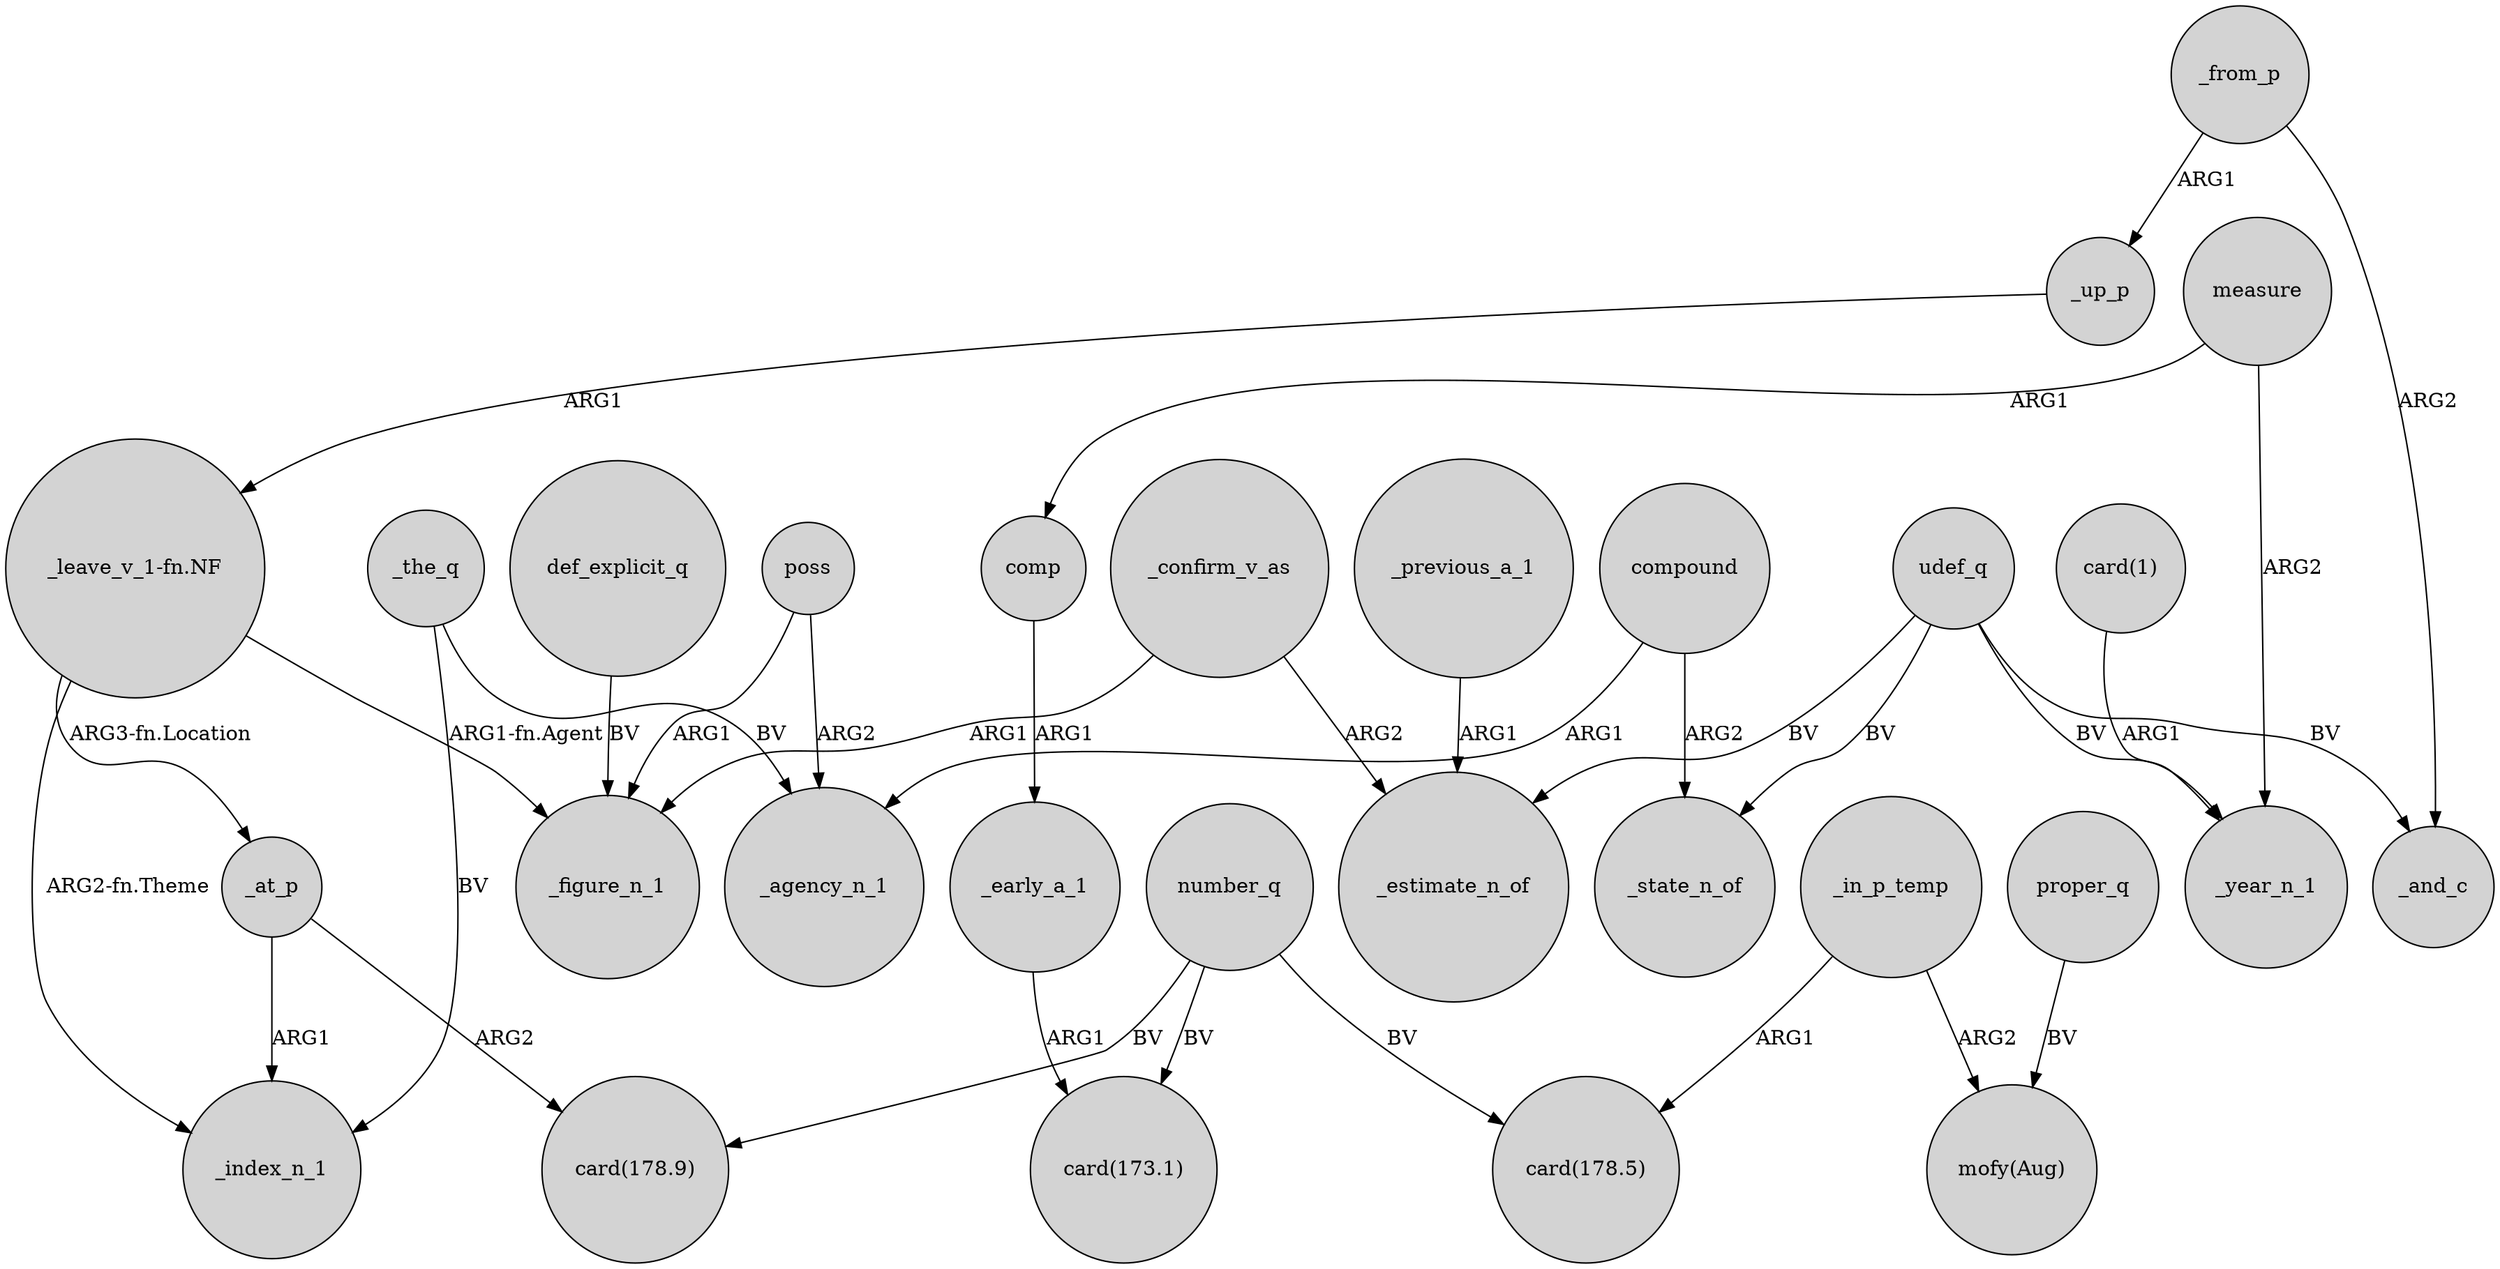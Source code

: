 digraph {
	node [shape=circle style=filled]
	"_leave_v_1-fn.NF" -> _figure_n_1 [label="ARG1-fn.Agent"]
	_the_q -> _agency_n_1 [label=BV]
	def_explicit_q -> _figure_n_1 [label=BV]
	compound -> _agency_n_1 [label=ARG1]
	_at_p -> _index_n_1 [label=ARG1]
	measure -> _year_n_1 [label=ARG2]
	udef_q -> _state_n_of [label=BV]
	_previous_a_1 -> _estimate_n_of [label=ARG1]
	number_q -> "card(178.5)" [label=BV]
	poss -> _figure_n_1 [label=ARG1]
	_from_p -> _up_p [label=ARG1]
	compound -> _state_n_of [label=ARG2]
	measure -> comp [label=ARG1]
	comp -> _early_a_1 [label=ARG1]
	_in_p_temp -> "card(178.5)" [label=ARG1]
	number_q -> "card(178.9)" [label=BV]
	_in_p_temp -> "mofy(Aug)" [label=ARG2]
	number_q -> "card(173.1)" [label=BV]
	_up_p -> "_leave_v_1-fn.NF" [label=ARG1]
	udef_q -> _estimate_n_of [label=BV]
	poss -> _agency_n_1 [label=ARG2]
	proper_q -> "mofy(Aug)" [label=BV]
	_at_p -> "card(178.9)" [label=ARG2]
	"_leave_v_1-fn.NF" -> _at_p [label="ARG3-fn.Location"]
	_confirm_v_as -> _estimate_n_of [label=ARG2]
	"_leave_v_1-fn.NF" -> _index_n_1 [label="ARG2-fn.Theme"]
	_the_q -> _index_n_1 [label=BV]
	"card(1)" -> _year_n_1 [label=ARG1]
	udef_q -> _year_n_1 [label=BV]
	_from_p -> _and_c [label=ARG2]
	_confirm_v_as -> _figure_n_1 [label=ARG1]
	udef_q -> _and_c [label=BV]
	_early_a_1 -> "card(173.1)" [label=ARG1]
}
